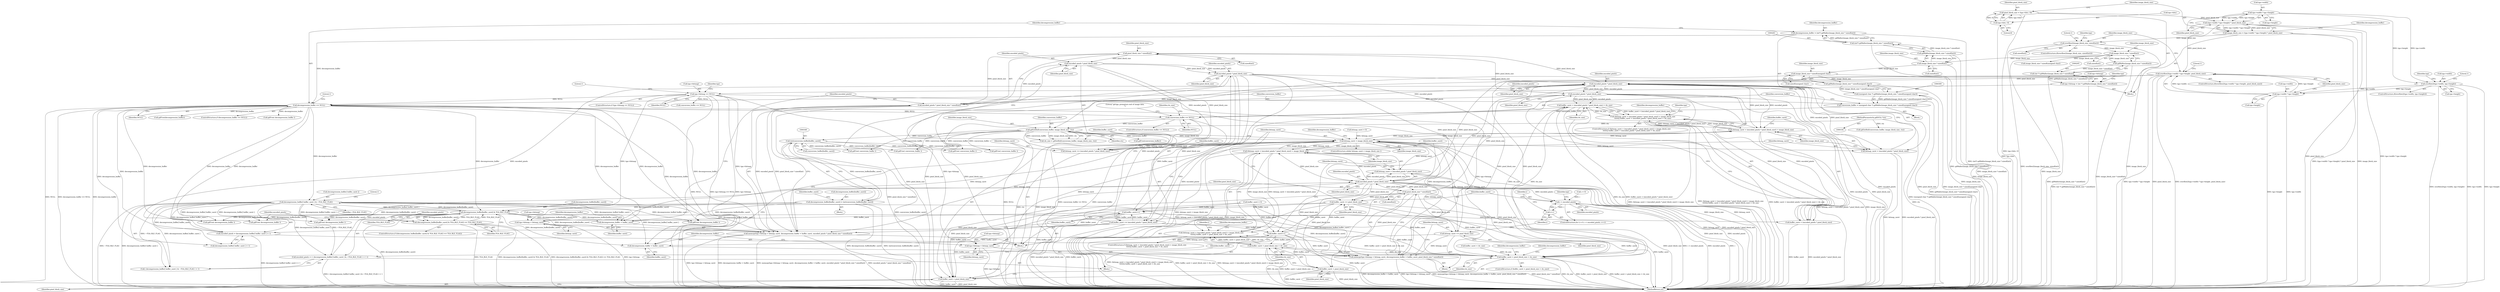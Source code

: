 digraph "0_libgd_58b6dde319c301b0eae27d12e2a659e067d80558@API" {
"1000494" [label="(Call,pixel_block_size * sizeof(int))"];
"1000471" [label="(Call,encoded_pixels * pixel_block_size)"];
"1000464" [label="(Call,encoded_pixels * pixel_block_size)"];
"1000450" [label="(Call,encoded_pixels = decompression_buffer[ buffer_caret ] + 1)"];
"1000290" [label="(Call,decompression_buffer == NULL)"];
"1000280" [label="(Call,decompression_buffer = (int*) gdMalloc(image_block_size * sizeof(int)))"];
"1000282" [label="(Call,(int*) gdMalloc(image_block_size * sizeof(int)))"];
"1000284" [label="(Call,gdMalloc(image_block_size * sizeof(int)))"];
"1000285" [label="(Call,image_block_size * sizeof(int))"];
"1000207" [label="(Call,image_block_size * sizeof(int))"];
"1000177" [label="(Call,overflow2(image_block_size, sizeof(int)))"];
"1000117" [label="(Call,image_block_size = (tga->width * tga->height) * pixel_block_size)"];
"1000119" [label="(Call,(tga->width * tga->height) * pixel_block_size)"];
"1000120" [label="(Call,tga->width * tga->height)"];
"1000109" [label="(Call,pixel_block_size = (tga->bits / 8))"];
"1000111" [label="(Call,tga->bits / 8)"];
"1000212" [label="(Call,tga->bitmap == NULL)"];
"1000200" [label="(Call,tga->bitmap = (int *) gdMalloc(image_block_size * sizeof(int)))"];
"1000204" [label="(Call,(int *) gdMalloc(image_block_size * sizeof(int)))"];
"1000206" [label="(Call,gdMalloc(image_block_size * sizeof(int)))"];
"1000389" [label="(Call,decompression_buffer[ buffer_caret ] & ~TGA_RLE_FLAG)"];
"1000379" [label="(Call,decompression_buffer[buffer_caret] & TGA_RLE_FLAG)"];
"1000344" [label="(Call,decompression_buffer[buffer_caret] = (int)conversion_buffer[buffer_caret])"];
"1000348" [label="(Call,(int)conversion_buffer[buffer_caret])"];
"1000320" [label="(Call,gdGetBuf(conversion_buffer, image_block_size, ctx))"];
"1000307" [label="(Call,conversion_buffer == NULL)"];
"1000297" [label="(Call,conversion_buffer = (unsigned char *) gdMalloc(image_block_size * sizeof(unsigned char)))"];
"1000299" [label="(Call,(unsigned char *) gdMalloc(image_block_size * sizeof(unsigned char)))"];
"1000301" [label="(Call,gdMalloc(image_block_size * sizeof(unsigned char)))"];
"1000302" [label="(Call,image_block_size * sizeof(unsigned char))"];
"1000105" [label="(MethodParameterIn,gdIOCtx *ctx)"];
"1000378" [label="(Call,(decompression_buffer[buffer_caret] & TGA_RLE_FLAG) == TGA_RLE_FLAG)"];
"1000505" [label="(Call,encoded_pixels * pixel_block_size)"];
"1000500" [label="(Call,encoded_pixels * pixel_block_size)"];
"1000492" [label="(Call,encoded_pixels * pixel_block_size * sizeof(int))"];
"1000494" [label="(Call,pixel_block_size * sizeof(int))"];
"1000163" [label="(Call,overflow2(tga->width * tga->height, pixel_block_size))"];
"1000164" [label="(Call,tga->width * tga->height)"];
"1000151" [label="(Call,overflow2(tga->width, tga->height))"];
"1000402" [label="(Call,encoded_pixels * pixel_block_size)"];
"1000386" [label="(Call,encoded_pixels = ( ( decompression_buffer[ buffer_caret ] & ~TGA_RLE_FLAG ) + 1 ))"];
"1000438" [label="(Call,pixel_block_size * sizeof(int))"];
"1000483" [label="(Call,memcpy(tga->bitmap + bitmap_caret, decompression_buffer + buffer_caret, encoded_pixels * pixel_block_size * sizeof(int)))"];
"1000498" [label="(Call,bitmap_caret += (encoded_pixels * pixel_block_size))"];
"1000359" [label="(Call,bitmap_caret < image_block_size)"];
"1000399" [label="(Call,(bitmap_caret + (encoded_pixels * pixel_block_size)) > image_block_size)"];
"1000398" [label="(Call,(bitmap_caret + (encoded_pixels * pixel_block_size)) > image_block_size\n\t\t\t\t\t\t|| buffer_caret + pixel_block_size > rle_size)"];
"1000400" [label="(Call,bitmap_caret + (encoded_pixels * pixel_block_size))"];
"1000429" [label="(Call,memcpy(tga->bitmap + bitmap_caret, decompression_buffer + buffer_caret, pixel_block_size * sizeof(int)))"];
"1000430" [label="(Call,tga->bitmap + bitmap_caret)"];
"1000442" [label="(Call,bitmap_caret += pixel_block_size)"];
"1000461" [label="(Call,(bitmap_caret + (encoded_pixels * pixel_block_size)) > image_block_size)"];
"1000460" [label="(Call,(bitmap_caret + (encoded_pixels * pixel_block_size)) > image_block_size\n\t\t\t\t\t\t|| buffer_caret + (encoded_pixels * pixel_block_size) > rle_size)"];
"1000462" [label="(Call,bitmap_caret + (encoded_pixels * pixel_block_size))"];
"1000484" [label="(Call,tga->bitmap + bitmap_caret)"];
"1000364" [label="(Call,buffer_caret + pixel_block_size > rle_size)"];
"1000406" [label="(Call,buffer_caret + pixel_block_size > rle_size)"];
"1000468" [label="(Call,buffer_caret + (encoded_pixels * pixel_block_size) > rle_size)"];
"1000365" [label="(Call,buffer_caret + pixel_block_size)"];
"1000407" [label="(Call,buffer_caret + pixel_block_size)"];
"1000423" [label="(Call,i < encoded_pixels)"];
"1000426" [label="(Call,i++)"];
"1000445" [label="(Call,buffer_caret += pixel_block_size)"];
"1000395" [label="(Call,buffer_caret++)"];
"1000435" [label="(Call,decompression_buffer + buffer_caret)"];
"1000457" [label="(Call,buffer_caret++)"];
"1000469" [label="(Call,buffer_caret + (encoded_pixels * pixel_block_size))"];
"1000489" [label="(Call,decompression_buffer + buffer_caret)"];
"1000503" [label="(Call,buffer_caret += (encoded_pixels * pixel_block_size))"];
"1000432" [label="(Identifier,tga)"];
"1000120" [label="(Call,tga->width * tga->height)"];
"1000490" [label="(Identifier,decompression_buffer)"];
"1000419" [label="(ControlStructure,for (i = 0; i < encoded_pixels; i++))"];
"1000307" [label="(Call,conversion_buffer == NULL)"];
"1000171" [label="(Identifier,pixel_block_size)"];
"1000141" [label="(Call,bitmap_caret = 0)"];
"1000365" [label="(Call,buffer_caret + pixel_block_size)"];
"1000162" [label="(ControlStructure,if(overflow2(tga->width * tga->height, pixel_block_size)))"];
"1000491" [label="(Identifier,buffer_caret)"];
"1000287" [label="(Call,sizeof(int))"];
"1000387" [label="(Identifier,encoded_pixels)"];
"1000401" [label="(Identifier,bitmap_caret)"];
"1000184" [label="(Literal,1)"];
"1000165" [label="(Call,tga->width)"];
"1000400" [label="(Call,bitmap_caret + (encoded_pixels * pixel_block_size))"];
"1000440" [label="(Call,sizeof(int))"];
"1000152" [label="(Call,tga->width)"];
"1000302" [label="(Call,image_block_size * sizeof(unsigned char))"];
"1000355" [label="(Call,buffer_caret = 0)"];
"1000212" [label="(Call,tga->bitmap == NULL)"];
"1000406" [label="(Call,buffer_caret + pixel_block_size > rle_size)"];
"1000296" [label="(Literal,1)"];
"1000431" [label="(Call,tga->bitmap)"];
"1000507" [label="(Identifier,pixel_block_size)"];
"1000461" [label="(Call,(bitmap_caret + (encoded_pixels * pixel_block_size)) > image_block_size)"];
"1000390" [label="(Call,decompression_buffer[ buffer_caret ])"];
"1000377" [label="(ControlStructure,if ((decompression_buffer[buffer_caret] & TGA_RLE_FLAG) == TGA_RLE_FLAG))"];
"1000499" [label="(Identifier,bitmap_caret)"];
"1000297" [label="(Call,conversion_buffer = (unsigned char *) gdMalloc(image_block_size * sizeof(unsigned char)))"];
"1000477" [label="(Identifier,decompression_buffer)"];
"1000200" [label="(Call,tga->bitmap = (int *) gdMalloc(image_block_size * sizeof(int)))"];
"1000301" [label="(Call,gdMalloc(image_block_size * sizeof(unsigned char)))"];
"1000486" [label="(Identifier,tga)"];
"1000354" [label="(Identifier,buffer_caret)"];
"1000405" [label="(Identifier,image_block_size)"];
"1000434" [label="(Identifier,bitmap_caret)"];
"1000471" [label="(Call,encoded_pixels * pixel_block_size)"];
"1000321" [label="(Identifier,conversion_buffer)"];
"1000348" [label="(Call,(int)conversion_buffer[buffer_caret])"];
"1000427" [label="(Identifier,i)"];
"1000281" [label="(Identifier,decompression_buffer)"];
"1000117" [label="(Call,image_block_size = (tga->width * tga->height) * pixel_block_size)"];
"1000320" [label="(Call,gdGetBuf(conversion_buffer, image_block_size, ctx))"];
"1000168" [label="(Call,tga->height)"];
"1000413" [label="(Identifier,decompression_buffer)"];
"1000409" [label="(Identifier,pixel_block_size)"];
"1000508" [label="(Call,gdFree( decompression_buffer ))"];
"1000204" [label="(Call,(int *) gdMalloc(image_block_size * sizeof(int)))"];
"1000361" [label="(Identifier,image_block_size)"];
"1000124" [label="(Call,tga->height)"];
"1000372" [label="(Call,gdFree( conversion_buffer ))"];
"1000318" [label="(Call,rle_size = gdGetBuf(conversion_buffer, image_block_size, ctx))"];
"1000452" [label="(Call,decompression_buffer[ buffer_caret ] + 1)"];
"1000214" [label="(Identifier,tga)"];
"1000176" [label="(ControlStructure,if(overflow2(image_block_size, sizeof(int))))"];
"1000478" [label="(Call,gdFree( conversion_buffer ))"];
"1000435" [label="(Call,decompression_buffer + buffer_caret)"];
"1000450" [label="(Call,encoded_pixels = decompression_buffer[ buffer_caret ] + 1)"];
"1000213" [label="(Call,tga->bitmap)"];
"1000449" [label="(Block,)"];
"1000323" [label="(Identifier,ctx)"];
"1000414" [label="(Call,gdFree( conversion_buffer ))"];
"1000306" [label="(ControlStructure,if (conversion_buffer == NULL))"];
"1000224" [label="(Block,)"];
"1000127" [label="(Identifier,pixel_block_size)"];
"1000474" [label="(Identifier,rle_size)"];
"1000380" [label="(Call,decompression_buffer[buffer_caret])"];
"1000175" [label="(Literal,1)"];
"1000408" [label="(Identifier,buffer_caret)"];
"1000178" [label="(Identifier,image_block_size)"];
"1000304" [label="(Call,sizeof(unsigned char))"];
"1000292" [label="(Identifier,NULL)"];
"1000284" [label="(Call,gdMalloc(image_block_size * sizeof(int)))"];
"1000402" [label="(Call,encoded_pixels * pixel_block_size)"];
"1000464" [label="(Call,encoded_pixels * pixel_block_size)"];
"1000161" [label="(Literal,1)"];
"1000485" [label="(Call,tga->bitmap)"];
"1000371" [label="(Identifier,decompression_buffer)"];
"1000360" [label="(Identifier,bitmap_caret)"];
"1000115" [label="(Literal,8)"];
"1000367" [label="(Identifier,pixel_block_size)"];
"1000331" [label="(Call,gdFree(decompression_buffer))"];
"1000286" [label="(Identifier,image_block_size)"];
"1000496" [label="(Call,sizeof(int))"];
"1000166" [label="(Identifier,tga)"];
"1000359" [label="(Call,bitmap_caret < image_block_size)"];
"1000384" [label="(Identifier,TGA_RLE_FLAG)"];
"1000498" [label="(Call,bitmap_caret += (encoded_pixels * pixel_block_size))"];
"1000473" [label="(Identifier,pixel_block_size)"];
"1000222" [label="(Identifier,tga)"];
"1000437" [label="(Identifier,buffer_caret)"];
"1000299" [label="(Call,(unsigned char *) gdMalloc(image_block_size * sizeof(unsigned char)))"];
"1000470" [label="(Identifier,buffer_caret)"];
"1000428" [label="(Block,)"];
"1000322" [label="(Identifier,image_block_size)"];
"1000385" [label="(Block,)"];
"1000386" [label="(Call,encoded_pixels = ( ( decompression_buffer[ buffer_caret ] & ~TGA_RLE_FLAG ) + 1 ))"];
"1000505" [label="(Call,encoded_pixels * pixel_block_size)"];
"1000236" [label="(Call,conversion_buffer == NULL)"];
"1000515" [label="(MethodReturn,int)"];
"1000280" [label="(Call,decompression_buffer = (int*) gdMalloc(image_block_size * sizeof(int)))"];
"1000290" [label="(Call,decompression_buffer == NULL)"];
"1000502" [label="(Identifier,pixel_block_size)"];
"1000425" [label="(Identifier,encoded_pixels)"];
"1000423" [label="(Call,i < encoded_pixels)"];
"1000309" [label="(Identifier,NULL)"];
"1000489" [label="(Call,decompression_buffer + buffer_caret)"];
"1000399" [label="(Call,(bitmap_caret + (encoded_pixels * pixel_block_size)) > image_block_size)"];
"1000150" [label="(ControlStructure,if(overflow2(tga->width, tga->height)))"];
"1000488" [label="(Identifier,bitmap_caret)"];
"1000447" [label="(Identifier,pixel_block_size)"];
"1000109" [label="(Call,pixel_block_size = (tga->bits / 8))"];
"1000472" [label="(Identifier,encoded_pixels)"];
"1000476" [label="(Call,gdFree( decompression_buffer ))"];
"1000458" [label="(Identifier,buffer_caret)"];
"1000389" [label="(Call,decompression_buffer[ buffer_caret ] & ~TGA_RLE_FLAG)"];
"1000421" [label="(Identifier,i)"];
"1000289" [label="(ControlStructure,if (decompression_buffer == NULL))"];
"1000436" [label="(Identifier,decompression_buffer)"];
"1000151" [label="(Call,overflow2(tga->width, tga->height))"];
"1000460" [label="(Call,(bitmap_caret + (encoded_pixels * pixel_block_size)) > image_block_size\n\t\t\t\t\t\t|| buffer_caret + (encoded_pixels * pixel_block_size) > rle_size)"];
"1000430" [label="(Call,tga->bitmap + bitmap_caret)"];
"1000504" [label="(Identifier,buffer_caret)"];
"1000394" [label="(Literal,1)"];
"1000303" [label="(Identifier,image_block_size)"];
"1000466" [label="(Identifier,pixel_block_size)"];
"1000219" [label="(Literal,1)"];
"1000451" [label="(Identifier,encoded_pixels)"];
"1000443" [label="(Identifier,bitmap_caret)"];
"1000164" [label="(Call,tga->width * tga->height)"];
"1000446" [label="(Identifier,buffer_caret)"];
"1000370" [label="(Call,gdFree( decompression_buffer ))"];
"1000383" [label="(Identifier,TGA_RLE_FLAG)"];
"1000509" [label="(Identifier,decompression_buffer)"];
"1000364" [label="(Call,buffer_caret + pixel_block_size > rle_size)"];
"1000340" [label="(Call,buffer_caret < rle_size)"];
"1000412" [label="(Call,gdFree( decompression_buffer ))"];
"1000492" [label="(Call,encoded_pixels * pixel_block_size * sizeof(int))"];
"1000177" [label="(Call,overflow2(image_block_size, sizeof(int)))"];
"1000231" [label="(Call,image_block_size * sizeof(unsigned char))"];
"1000112" [label="(Call,tga->bits)"];
"1000438" [label="(Call,pixel_block_size * sizeof(int))"];
"1000510" [label="(Call,gdFree( conversion_buffer ))"];
"1000105" [label="(MethodParameterIn,gdIOCtx *ctx)"];
"1000424" [label="(Identifier,i)"];
"1000343" [label="(Block,)"];
"1000245" [label="(Call,gdGetBuf(conversion_buffer, image_block_size, ctx))"];
"1000493" [label="(Identifier,encoded_pixels)"];
"1000429" [label="(Call,memcpy(tga->bitmap + bitmap_caret, decompression_buffer + buffer_caret, pixel_block_size * sizeof(int)))"];
"1000444" [label="(Identifier,pixel_block_size)"];
"1000363" [label="(ControlStructure,if (buffer_caret + pixel_block_size > rle_size))"];
"1000457" [label="(Call,buffer_caret++)"];
"1000397" [label="(ControlStructure,if ((bitmap_caret + (encoded_pixels * pixel_block_size)) > image_block_size\n\t\t\t\t\t\t|| buffer_caret + pixel_block_size > rle_size))"];
"1000469" [label="(Call,buffer_caret + (encoded_pixels * pixel_block_size))"];
"1000398" [label="(Call,(bitmap_caret + (encoded_pixels * pixel_block_size)) > image_block_size\n\t\t\t\t\t\t|| buffer_caret + pixel_block_size > rle_size)"];
"1000179" [label="(Call,sizeof(int))"];
"1000298" [label="(Identifier,conversion_buffer)"];
"1000368" [label="(Identifier,rle_size)"];
"1000111" [label="(Call,tga->bits / 8)"];
"1000209" [label="(Call,sizeof(int))"];
"1000439" [label="(Identifier,pixel_block_size)"];
"1000445" [label="(Call,buffer_caret += pixel_block_size)"];
"1000381" [label="(Identifier,decompression_buffer)"];
"1000206" [label="(Call,gdMalloc(image_block_size * sizeof(int)))"];
"1000459" [label="(ControlStructure,if ((bitmap_caret + (encoded_pixels * pixel_block_size)) > image_block_size\n\t\t\t\t\t\t|| buffer_caret + (encoded_pixels * pixel_block_size) > rle_size))"];
"1000285" [label="(Call,image_block_size * sizeof(int))"];
"1000207" [label="(Call,image_block_size * sizeof(int))"];
"1000130" [label="(Identifier,decompression_buffer)"];
"1000312" [label="(Literal,\"gd-tga: premature end of image data\n\")"];
"1000465" [label="(Identifier,encoded_pixels)"];
"1000403" [label="(Identifier,encoded_pixels)"];
"1000404" [label="(Identifier,pixel_block_size)"];
"1000308" [label="(Identifier,conversion_buffer)"];
"1000121" [label="(Call,tga->width)"];
"1000211" [label="(ControlStructure,if (tga->bitmap == NULL))"];
"1000201" [label="(Call,tga->bitmap)"];
"1000467" [label="(Identifier,image_block_size)"];
"1000291" [label="(Identifier,decompression_buffer)"];
"1000494" [label="(Call,pixel_block_size * sizeof(int))"];
"1000500" [label="(Call,encoded_pixels * pixel_block_size)"];
"1000483" [label="(Call,memcpy(tga->bitmap + bitmap_caret, decompression_buffer + buffer_caret, encoded_pixels * pixel_block_size * sizeof(int)))"];
"1000462" [label="(Call,bitmap_caret + (encoded_pixels * pixel_block_size))"];
"1000208" [label="(Identifier,image_block_size)"];
"1000329" [label="(Call,gdFree(conversion_buffer))"];
"1000189" [label="(Identifier,tga)"];
"1000442" [label="(Call,bitmap_caret += pixel_block_size)"];
"1000118" [label="(Identifier,image_block_size)"];
"1000119" [label="(Call,(tga->width * tga->height) * pixel_block_size)"];
"1000393" [label="(Identifier,~TGA_RLE_FLAG)"];
"1000506" [label="(Identifier,encoded_pixels)"];
"1000396" [label="(Identifier,buffer_caret)"];
"1000282" [label="(Call,(int*) gdMalloc(image_block_size * sizeof(int)))"];
"1000410" [label="(Identifier,rle_size)"];
"1000216" [label="(Identifier,NULL)"];
"1000388" [label="(Call,( decompression_buffer[ buffer_caret ] & ~TGA_RLE_FLAG ) + 1)"];
"1000358" [label="(ControlStructure,while( bitmap_caret < image_block_size ))"];
"1000395" [label="(Call,buffer_caret++)"];
"1000163" [label="(Call,overflow2(tga->width * tga->height, pixel_block_size))"];
"1000107" [label="(Block,)"];
"1000313" [label="(Call,gdFree( decompression_buffer ))"];
"1000407" [label="(Call,buffer_caret + pixel_block_size)"];
"1000463" [label="(Identifier,bitmap_caret)"];
"1000350" [label="(Call,conversion_buffer[buffer_caret])"];
"1000503" [label="(Call,buffer_caret += (encoded_pixels * pixel_block_size))"];
"1000379" [label="(Call,decompression_buffer[buffer_caret] & TGA_RLE_FLAG)"];
"1000484" [label="(Call,tga->bitmap + bitmap_caret)"];
"1000378" [label="(Call,(decompression_buffer[buffer_caret] & TGA_RLE_FLAG) == TGA_RLE_FLAG)"];
"1000468" [label="(Call,buffer_caret + (encoded_pixels * pixel_block_size) > rle_size)"];
"1000345" [label="(Call,decompression_buffer[buffer_caret])"];
"1000155" [label="(Call,tga->height)"];
"1000319" [label="(Identifier,rle_size)"];
"1000426" [label="(Call,i++)"];
"1000501" [label="(Identifier,encoded_pixels)"];
"1000344" [label="(Call,decompression_buffer[buffer_caret] = (int)conversion_buffer[buffer_caret])"];
"1000366" [label="(Identifier,buffer_caret)"];
"1000420" [label="(Call,i = 0)"];
"1000495" [label="(Identifier,pixel_block_size)"];
"1000110" [label="(Identifier,pixel_block_size)"];
"1000494" -> "1000492"  [label="AST: "];
"1000494" -> "1000496"  [label="CFG: "];
"1000495" -> "1000494"  [label="AST: "];
"1000496" -> "1000494"  [label="AST: "];
"1000492" -> "1000494"  [label="CFG: "];
"1000494" -> "1000492"  [label="DDG: pixel_block_size"];
"1000471" -> "1000494"  [label="DDG: pixel_block_size"];
"1000464" -> "1000494"  [label="DDG: pixel_block_size"];
"1000494" -> "1000500"  [label="DDG: pixel_block_size"];
"1000471" -> "1000469"  [label="AST: "];
"1000471" -> "1000473"  [label="CFG: "];
"1000472" -> "1000471"  [label="AST: "];
"1000473" -> "1000471"  [label="AST: "];
"1000469" -> "1000471"  [label="CFG: "];
"1000471" -> "1000515"  [label="DDG: encoded_pixels"];
"1000471" -> "1000515"  [label="DDG: pixel_block_size"];
"1000471" -> "1000468"  [label="DDG: encoded_pixels"];
"1000471" -> "1000468"  [label="DDG: pixel_block_size"];
"1000471" -> "1000469"  [label="DDG: encoded_pixels"];
"1000471" -> "1000469"  [label="DDG: pixel_block_size"];
"1000464" -> "1000471"  [label="DDG: encoded_pixels"];
"1000464" -> "1000471"  [label="DDG: pixel_block_size"];
"1000471" -> "1000492"  [label="DDG: encoded_pixels"];
"1000464" -> "1000462"  [label="AST: "];
"1000464" -> "1000466"  [label="CFG: "];
"1000465" -> "1000464"  [label="AST: "];
"1000466" -> "1000464"  [label="AST: "];
"1000462" -> "1000464"  [label="CFG: "];
"1000464" -> "1000515"  [label="DDG: encoded_pixels"];
"1000464" -> "1000515"  [label="DDG: pixel_block_size"];
"1000464" -> "1000461"  [label="DDG: encoded_pixels"];
"1000464" -> "1000461"  [label="DDG: pixel_block_size"];
"1000464" -> "1000462"  [label="DDG: encoded_pixels"];
"1000464" -> "1000462"  [label="DDG: pixel_block_size"];
"1000450" -> "1000464"  [label="DDG: encoded_pixels"];
"1000505" -> "1000464"  [label="DDG: pixel_block_size"];
"1000163" -> "1000464"  [label="DDG: pixel_block_size"];
"1000402" -> "1000464"  [label="DDG: pixel_block_size"];
"1000438" -> "1000464"  [label="DDG: pixel_block_size"];
"1000464" -> "1000492"  [label="DDG: encoded_pixels"];
"1000450" -> "1000449"  [label="AST: "];
"1000450" -> "1000452"  [label="CFG: "];
"1000451" -> "1000450"  [label="AST: "];
"1000452" -> "1000450"  [label="AST: "];
"1000458" -> "1000450"  [label="CFG: "];
"1000450" -> "1000515"  [label="DDG: decompression_buffer[ buffer_caret ] + 1"];
"1000290" -> "1000450"  [label="DDG: decompression_buffer"];
"1000389" -> "1000450"  [label="DDG: decompression_buffer[ buffer_caret ]"];
"1000290" -> "1000289"  [label="AST: "];
"1000290" -> "1000292"  [label="CFG: "];
"1000291" -> "1000290"  [label="AST: "];
"1000292" -> "1000290"  [label="AST: "];
"1000296" -> "1000290"  [label="CFG: "];
"1000298" -> "1000290"  [label="CFG: "];
"1000290" -> "1000515"  [label="DDG: decompression_buffer"];
"1000290" -> "1000515"  [label="DDG: NULL"];
"1000290" -> "1000515"  [label="DDG: decompression_buffer == NULL"];
"1000280" -> "1000290"  [label="DDG: decompression_buffer"];
"1000212" -> "1000290"  [label="DDG: NULL"];
"1000290" -> "1000307"  [label="DDG: NULL"];
"1000290" -> "1000313"  [label="DDG: decompression_buffer"];
"1000290" -> "1000331"  [label="DDG: decompression_buffer"];
"1000290" -> "1000370"  [label="DDG: decompression_buffer"];
"1000290" -> "1000379"  [label="DDG: decompression_buffer"];
"1000290" -> "1000389"  [label="DDG: decompression_buffer"];
"1000290" -> "1000412"  [label="DDG: decompression_buffer"];
"1000290" -> "1000429"  [label="DDG: decompression_buffer"];
"1000290" -> "1000435"  [label="DDG: decompression_buffer"];
"1000290" -> "1000452"  [label="DDG: decompression_buffer"];
"1000290" -> "1000476"  [label="DDG: decompression_buffer"];
"1000290" -> "1000483"  [label="DDG: decompression_buffer"];
"1000290" -> "1000489"  [label="DDG: decompression_buffer"];
"1000290" -> "1000508"  [label="DDG: decompression_buffer"];
"1000280" -> "1000224"  [label="AST: "];
"1000280" -> "1000282"  [label="CFG: "];
"1000281" -> "1000280"  [label="AST: "];
"1000282" -> "1000280"  [label="AST: "];
"1000291" -> "1000280"  [label="CFG: "];
"1000280" -> "1000515"  [label="DDG: (int*) gdMalloc(image_block_size * sizeof(int))"];
"1000282" -> "1000280"  [label="DDG: gdMalloc(image_block_size * sizeof(int))"];
"1000282" -> "1000284"  [label="CFG: "];
"1000283" -> "1000282"  [label="AST: "];
"1000284" -> "1000282"  [label="AST: "];
"1000282" -> "1000515"  [label="DDG: gdMalloc(image_block_size * sizeof(int))"];
"1000284" -> "1000282"  [label="DDG: image_block_size * sizeof(int)"];
"1000284" -> "1000285"  [label="CFG: "];
"1000285" -> "1000284"  [label="AST: "];
"1000284" -> "1000515"  [label="DDG: image_block_size * sizeof(int)"];
"1000285" -> "1000284"  [label="DDG: image_block_size"];
"1000285" -> "1000287"  [label="CFG: "];
"1000286" -> "1000285"  [label="AST: "];
"1000287" -> "1000285"  [label="AST: "];
"1000285" -> "1000515"  [label="DDG: image_block_size"];
"1000207" -> "1000285"  [label="DDG: image_block_size"];
"1000285" -> "1000302"  [label="DDG: image_block_size"];
"1000207" -> "1000206"  [label="AST: "];
"1000207" -> "1000209"  [label="CFG: "];
"1000208" -> "1000207"  [label="AST: "];
"1000209" -> "1000207"  [label="AST: "];
"1000206" -> "1000207"  [label="CFG: "];
"1000207" -> "1000515"  [label="DDG: image_block_size"];
"1000207" -> "1000206"  [label="DDG: image_block_size"];
"1000177" -> "1000207"  [label="DDG: image_block_size"];
"1000207" -> "1000231"  [label="DDG: image_block_size"];
"1000177" -> "1000176"  [label="AST: "];
"1000177" -> "1000179"  [label="CFG: "];
"1000178" -> "1000177"  [label="AST: "];
"1000179" -> "1000177"  [label="AST: "];
"1000184" -> "1000177"  [label="CFG: "];
"1000189" -> "1000177"  [label="CFG: "];
"1000177" -> "1000515"  [label="DDG: image_block_size"];
"1000177" -> "1000515"  [label="DDG: overflow2(image_block_size, sizeof(int))"];
"1000117" -> "1000177"  [label="DDG: image_block_size"];
"1000117" -> "1000107"  [label="AST: "];
"1000117" -> "1000119"  [label="CFG: "];
"1000118" -> "1000117"  [label="AST: "];
"1000119" -> "1000117"  [label="AST: "];
"1000130" -> "1000117"  [label="CFG: "];
"1000117" -> "1000515"  [label="DDG: image_block_size"];
"1000117" -> "1000515"  [label="DDG: (tga->width * tga->height) * pixel_block_size"];
"1000119" -> "1000117"  [label="DDG: tga->width * tga->height"];
"1000119" -> "1000117"  [label="DDG: pixel_block_size"];
"1000119" -> "1000127"  [label="CFG: "];
"1000120" -> "1000119"  [label="AST: "];
"1000127" -> "1000119"  [label="AST: "];
"1000119" -> "1000515"  [label="DDG: pixel_block_size"];
"1000119" -> "1000515"  [label="DDG: tga->width * tga->height"];
"1000120" -> "1000119"  [label="DDG: tga->width"];
"1000120" -> "1000119"  [label="DDG: tga->height"];
"1000109" -> "1000119"  [label="DDG: pixel_block_size"];
"1000119" -> "1000163"  [label="DDG: pixel_block_size"];
"1000120" -> "1000124"  [label="CFG: "];
"1000121" -> "1000120"  [label="AST: "];
"1000124" -> "1000120"  [label="AST: "];
"1000127" -> "1000120"  [label="CFG: "];
"1000120" -> "1000151"  [label="DDG: tga->width"];
"1000120" -> "1000151"  [label="DDG: tga->height"];
"1000109" -> "1000107"  [label="AST: "];
"1000109" -> "1000111"  [label="CFG: "];
"1000110" -> "1000109"  [label="AST: "];
"1000111" -> "1000109"  [label="AST: "];
"1000118" -> "1000109"  [label="CFG: "];
"1000109" -> "1000515"  [label="DDG: tga->bits / 8"];
"1000111" -> "1000109"  [label="DDG: tga->bits"];
"1000111" -> "1000109"  [label="DDG: 8"];
"1000111" -> "1000115"  [label="CFG: "];
"1000112" -> "1000111"  [label="AST: "];
"1000115" -> "1000111"  [label="AST: "];
"1000111" -> "1000515"  [label="DDG: tga->bits"];
"1000212" -> "1000211"  [label="AST: "];
"1000212" -> "1000216"  [label="CFG: "];
"1000213" -> "1000212"  [label="AST: "];
"1000216" -> "1000212"  [label="AST: "];
"1000219" -> "1000212"  [label="CFG: "];
"1000222" -> "1000212"  [label="CFG: "];
"1000212" -> "1000515"  [label="DDG: NULL"];
"1000212" -> "1000515"  [label="DDG: tga->bitmap == NULL"];
"1000212" -> "1000515"  [label="DDG: tga->bitmap"];
"1000200" -> "1000212"  [label="DDG: tga->bitmap"];
"1000212" -> "1000236"  [label="DDG: NULL"];
"1000212" -> "1000429"  [label="DDG: tga->bitmap"];
"1000212" -> "1000430"  [label="DDG: tga->bitmap"];
"1000212" -> "1000483"  [label="DDG: tga->bitmap"];
"1000212" -> "1000484"  [label="DDG: tga->bitmap"];
"1000200" -> "1000107"  [label="AST: "];
"1000200" -> "1000204"  [label="CFG: "];
"1000201" -> "1000200"  [label="AST: "];
"1000204" -> "1000200"  [label="AST: "];
"1000214" -> "1000200"  [label="CFG: "];
"1000200" -> "1000515"  [label="DDG: (int *) gdMalloc(image_block_size * sizeof(int))"];
"1000204" -> "1000200"  [label="DDG: gdMalloc(image_block_size * sizeof(int))"];
"1000204" -> "1000206"  [label="CFG: "];
"1000205" -> "1000204"  [label="AST: "];
"1000206" -> "1000204"  [label="AST: "];
"1000204" -> "1000515"  [label="DDG: gdMalloc(image_block_size * sizeof(int))"];
"1000206" -> "1000204"  [label="DDG: image_block_size * sizeof(int)"];
"1000206" -> "1000515"  [label="DDG: image_block_size * sizeof(int)"];
"1000389" -> "1000388"  [label="AST: "];
"1000389" -> "1000393"  [label="CFG: "];
"1000390" -> "1000389"  [label="AST: "];
"1000393" -> "1000389"  [label="AST: "];
"1000394" -> "1000389"  [label="CFG: "];
"1000389" -> "1000515"  [label="DDG: ~TGA_RLE_FLAG"];
"1000389" -> "1000515"  [label="DDG: decompression_buffer[ buffer_caret ]"];
"1000389" -> "1000370"  [label="DDG: decompression_buffer[ buffer_caret ]"];
"1000389" -> "1000379"  [label="DDG: decompression_buffer[ buffer_caret ]"];
"1000389" -> "1000386"  [label="DDG: decompression_buffer[ buffer_caret ]"];
"1000389" -> "1000386"  [label="DDG: ~TGA_RLE_FLAG"];
"1000389" -> "1000388"  [label="DDG: decompression_buffer[ buffer_caret ]"];
"1000389" -> "1000388"  [label="DDG: ~TGA_RLE_FLAG"];
"1000379" -> "1000389"  [label="DDG: decompression_buffer[buffer_caret]"];
"1000389" -> "1000412"  [label="DDG: decompression_buffer[ buffer_caret ]"];
"1000389" -> "1000429"  [label="DDG: decompression_buffer[ buffer_caret ]"];
"1000389" -> "1000435"  [label="DDG: decompression_buffer[ buffer_caret ]"];
"1000389" -> "1000452"  [label="DDG: decompression_buffer[ buffer_caret ]"];
"1000389" -> "1000476"  [label="DDG: decompression_buffer[ buffer_caret ]"];
"1000389" -> "1000483"  [label="DDG: decompression_buffer[ buffer_caret ]"];
"1000389" -> "1000489"  [label="DDG: decompression_buffer[ buffer_caret ]"];
"1000389" -> "1000508"  [label="DDG: decompression_buffer[ buffer_caret ]"];
"1000379" -> "1000378"  [label="AST: "];
"1000379" -> "1000383"  [label="CFG: "];
"1000380" -> "1000379"  [label="AST: "];
"1000383" -> "1000379"  [label="AST: "];
"1000384" -> "1000379"  [label="CFG: "];
"1000379" -> "1000515"  [label="DDG: decompression_buffer[buffer_caret]"];
"1000379" -> "1000370"  [label="DDG: decompression_buffer[buffer_caret]"];
"1000379" -> "1000378"  [label="DDG: decompression_buffer[buffer_caret]"];
"1000379" -> "1000378"  [label="DDG: TGA_RLE_FLAG"];
"1000344" -> "1000379"  [label="DDG: decompression_buffer[buffer_caret]"];
"1000378" -> "1000379"  [label="DDG: TGA_RLE_FLAG"];
"1000379" -> "1000412"  [label="DDG: decompression_buffer[buffer_caret]"];
"1000379" -> "1000429"  [label="DDG: decompression_buffer[buffer_caret]"];
"1000379" -> "1000435"  [label="DDG: decompression_buffer[buffer_caret]"];
"1000379" -> "1000476"  [label="DDG: decompression_buffer[buffer_caret]"];
"1000379" -> "1000483"  [label="DDG: decompression_buffer[buffer_caret]"];
"1000379" -> "1000489"  [label="DDG: decompression_buffer[buffer_caret]"];
"1000379" -> "1000508"  [label="DDG: decompression_buffer[buffer_caret]"];
"1000344" -> "1000343"  [label="AST: "];
"1000344" -> "1000348"  [label="CFG: "];
"1000345" -> "1000344"  [label="AST: "];
"1000348" -> "1000344"  [label="AST: "];
"1000354" -> "1000344"  [label="CFG: "];
"1000344" -> "1000515"  [label="DDG: (int)conversion_buffer[buffer_caret]"];
"1000344" -> "1000515"  [label="DDG: decompression_buffer[buffer_caret]"];
"1000348" -> "1000344"  [label="DDG: conversion_buffer[buffer_caret]"];
"1000344" -> "1000370"  [label="DDG: decompression_buffer[buffer_caret]"];
"1000344" -> "1000508"  [label="DDG: decompression_buffer[buffer_caret]"];
"1000348" -> "1000350"  [label="CFG: "];
"1000349" -> "1000348"  [label="AST: "];
"1000350" -> "1000348"  [label="AST: "];
"1000348" -> "1000515"  [label="DDG: conversion_buffer[buffer_caret]"];
"1000320" -> "1000348"  [label="DDG: conversion_buffer"];
"1000348" -> "1000372"  [label="DDG: conversion_buffer[buffer_caret]"];
"1000348" -> "1000414"  [label="DDG: conversion_buffer[buffer_caret]"];
"1000348" -> "1000478"  [label="DDG: conversion_buffer[buffer_caret]"];
"1000348" -> "1000510"  [label="DDG: conversion_buffer[buffer_caret]"];
"1000320" -> "1000318"  [label="AST: "];
"1000320" -> "1000323"  [label="CFG: "];
"1000321" -> "1000320"  [label="AST: "];
"1000322" -> "1000320"  [label="AST: "];
"1000323" -> "1000320"  [label="AST: "];
"1000318" -> "1000320"  [label="CFG: "];
"1000320" -> "1000515"  [label="DDG: image_block_size"];
"1000320" -> "1000515"  [label="DDG: ctx"];
"1000320" -> "1000318"  [label="DDG: conversion_buffer"];
"1000320" -> "1000318"  [label="DDG: image_block_size"];
"1000320" -> "1000318"  [label="DDG: ctx"];
"1000307" -> "1000320"  [label="DDG: conversion_buffer"];
"1000302" -> "1000320"  [label="DDG: image_block_size"];
"1000105" -> "1000320"  [label="DDG: ctx"];
"1000320" -> "1000329"  [label="DDG: conversion_buffer"];
"1000320" -> "1000359"  [label="DDG: image_block_size"];
"1000320" -> "1000372"  [label="DDG: conversion_buffer"];
"1000320" -> "1000414"  [label="DDG: conversion_buffer"];
"1000320" -> "1000478"  [label="DDG: conversion_buffer"];
"1000320" -> "1000510"  [label="DDG: conversion_buffer"];
"1000307" -> "1000306"  [label="AST: "];
"1000307" -> "1000309"  [label="CFG: "];
"1000308" -> "1000307"  [label="AST: "];
"1000309" -> "1000307"  [label="AST: "];
"1000312" -> "1000307"  [label="CFG: "];
"1000319" -> "1000307"  [label="CFG: "];
"1000307" -> "1000515"  [label="DDG: NULL"];
"1000307" -> "1000515"  [label="DDG: conversion_buffer == NULL"];
"1000307" -> "1000515"  [label="DDG: conversion_buffer"];
"1000297" -> "1000307"  [label="DDG: conversion_buffer"];
"1000297" -> "1000224"  [label="AST: "];
"1000297" -> "1000299"  [label="CFG: "];
"1000298" -> "1000297"  [label="AST: "];
"1000299" -> "1000297"  [label="AST: "];
"1000308" -> "1000297"  [label="CFG: "];
"1000297" -> "1000515"  [label="DDG: (unsigned char *) gdMalloc(image_block_size * sizeof(unsigned char))"];
"1000299" -> "1000297"  [label="DDG: gdMalloc(image_block_size * sizeof(unsigned char))"];
"1000299" -> "1000301"  [label="CFG: "];
"1000300" -> "1000299"  [label="AST: "];
"1000301" -> "1000299"  [label="AST: "];
"1000299" -> "1000515"  [label="DDG: gdMalloc(image_block_size * sizeof(unsigned char))"];
"1000301" -> "1000299"  [label="DDG: image_block_size * sizeof(unsigned char)"];
"1000301" -> "1000302"  [label="CFG: "];
"1000302" -> "1000301"  [label="AST: "];
"1000301" -> "1000515"  [label="DDG: image_block_size * sizeof(unsigned char)"];
"1000302" -> "1000301"  [label="DDG: image_block_size"];
"1000302" -> "1000304"  [label="CFG: "];
"1000303" -> "1000302"  [label="AST: "];
"1000304" -> "1000302"  [label="AST: "];
"1000302" -> "1000515"  [label="DDG: image_block_size"];
"1000105" -> "1000104"  [label="AST: "];
"1000105" -> "1000515"  [label="DDG: ctx"];
"1000105" -> "1000245"  [label="DDG: ctx"];
"1000378" -> "1000377"  [label="AST: "];
"1000378" -> "1000384"  [label="CFG: "];
"1000384" -> "1000378"  [label="AST: "];
"1000387" -> "1000378"  [label="CFG: "];
"1000451" -> "1000378"  [label="CFG: "];
"1000378" -> "1000515"  [label="DDG: TGA_RLE_FLAG"];
"1000378" -> "1000515"  [label="DDG: decompression_buffer[buffer_caret] & TGA_RLE_FLAG"];
"1000378" -> "1000515"  [label="DDG: (decompression_buffer[buffer_caret] & TGA_RLE_FLAG) == TGA_RLE_FLAG"];
"1000505" -> "1000503"  [label="AST: "];
"1000505" -> "1000507"  [label="CFG: "];
"1000506" -> "1000505"  [label="AST: "];
"1000507" -> "1000505"  [label="AST: "];
"1000503" -> "1000505"  [label="CFG: "];
"1000505" -> "1000515"  [label="DDG: encoded_pixels"];
"1000505" -> "1000515"  [label="DDG: pixel_block_size"];
"1000505" -> "1000364"  [label="DDG: pixel_block_size"];
"1000505" -> "1000365"  [label="DDG: pixel_block_size"];
"1000505" -> "1000402"  [label="DDG: pixel_block_size"];
"1000505" -> "1000503"  [label="DDG: encoded_pixels"];
"1000505" -> "1000503"  [label="DDG: pixel_block_size"];
"1000500" -> "1000505"  [label="DDG: encoded_pixels"];
"1000500" -> "1000505"  [label="DDG: pixel_block_size"];
"1000500" -> "1000498"  [label="AST: "];
"1000500" -> "1000502"  [label="CFG: "];
"1000501" -> "1000500"  [label="AST: "];
"1000502" -> "1000500"  [label="AST: "];
"1000498" -> "1000500"  [label="CFG: "];
"1000500" -> "1000498"  [label="DDG: encoded_pixels"];
"1000500" -> "1000498"  [label="DDG: pixel_block_size"];
"1000492" -> "1000500"  [label="DDG: encoded_pixels"];
"1000492" -> "1000483"  [label="AST: "];
"1000493" -> "1000492"  [label="AST: "];
"1000483" -> "1000492"  [label="CFG: "];
"1000492" -> "1000515"  [label="DDG: pixel_block_size * sizeof(int)"];
"1000492" -> "1000483"  [label="DDG: encoded_pixels"];
"1000492" -> "1000483"  [label="DDG: pixel_block_size * sizeof(int)"];
"1000163" -> "1000162"  [label="AST: "];
"1000163" -> "1000171"  [label="CFG: "];
"1000164" -> "1000163"  [label="AST: "];
"1000171" -> "1000163"  [label="AST: "];
"1000175" -> "1000163"  [label="CFG: "];
"1000178" -> "1000163"  [label="CFG: "];
"1000163" -> "1000515"  [label="DDG: tga->width * tga->height"];
"1000163" -> "1000515"  [label="DDG: pixel_block_size"];
"1000163" -> "1000515"  [label="DDG: overflow2(tga->width * tga->height, pixel_block_size)"];
"1000164" -> "1000163"  [label="DDG: tga->width"];
"1000164" -> "1000163"  [label="DDG: tga->height"];
"1000163" -> "1000364"  [label="DDG: pixel_block_size"];
"1000163" -> "1000365"  [label="DDG: pixel_block_size"];
"1000163" -> "1000402"  [label="DDG: pixel_block_size"];
"1000164" -> "1000168"  [label="CFG: "];
"1000165" -> "1000164"  [label="AST: "];
"1000168" -> "1000164"  [label="AST: "];
"1000171" -> "1000164"  [label="CFG: "];
"1000164" -> "1000515"  [label="DDG: tga->height"];
"1000164" -> "1000515"  [label="DDG: tga->width"];
"1000151" -> "1000164"  [label="DDG: tga->width"];
"1000151" -> "1000164"  [label="DDG: tga->height"];
"1000151" -> "1000150"  [label="AST: "];
"1000151" -> "1000155"  [label="CFG: "];
"1000152" -> "1000151"  [label="AST: "];
"1000155" -> "1000151"  [label="AST: "];
"1000161" -> "1000151"  [label="CFG: "];
"1000166" -> "1000151"  [label="CFG: "];
"1000151" -> "1000515"  [label="DDG: overflow2(tga->width, tga->height)"];
"1000151" -> "1000515"  [label="DDG: tga->width"];
"1000151" -> "1000515"  [label="DDG: tga->height"];
"1000402" -> "1000400"  [label="AST: "];
"1000402" -> "1000404"  [label="CFG: "];
"1000403" -> "1000402"  [label="AST: "];
"1000404" -> "1000402"  [label="AST: "];
"1000400" -> "1000402"  [label="CFG: "];
"1000402" -> "1000515"  [label="DDG: pixel_block_size"];
"1000402" -> "1000515"  [label="DDG: encoded_pixels"];
"1000402" -> "1000364"  [label="DDG: pixel_block_size"];
"1000402" -> "1000365"  [label="DDG: pixel_block_size"];
"1000402" -> "1000399"  [label="DDG: encoded_pixels"];
"1000402" -> "1000399"  [label="DDG: pixel_block_size"];
"1000402" -> "1000400"  [label="DDG: encoded_pixels"];
"1000402" -> "1000400"  [label="DDG: pixel_block_size"];
"1000386" -> "1000402"  [label="DDG: encoded_pixels"];
"1000438" -> "1000402"  [label="DDG: pixel_block_size"];
"1000402" -> "1000406"  [label="DDG: pixel_block_size"];
"1000402" -> "1000407"  [label="DDG: pixel_block_size"];
"1000402" -> "1000423"  [label="DDG: encoded_pixels"];
"1000402" -> "1000438"  [label="DDG: pixel_block_size"];
"1000402" -> "1000445"  [label="DDG: pixel_block_size"];
"1000386" -> "1000385"  [label="AST: "];
"1000386" -> "1000388"  [label="CFG: "];
"1000387" -> "1000386"  [label="AST: "];
"1000388" -> "1000386"  [label="AST: "];
"1000396" -> "1000386"  [label="CFG: "];
"1000386" -> "1000515"  [label="DDG: ( decompression_buffer[ buffer_caret ] & ~TGA_RLE_FLAG ) + 1"];
"1000438" -> "1000429"  [label="AST: "];
"1000438" -> "1000440"  [label="CFG: "];
"1000439" -> "1000438"  [label="AST: "];
"1000440" -> "1000438"  [label="AST: "];
"1000429" -> "1000438"  [label="CFG: "];
"1000438" -> "1000364"  [label="DDG: pixel_block_size"];
"1000438" -> "1000365"  [label="DDG: pixel_block_size"];
"1000438" -> "1000429"  [label="DDG: pixel_block_size"];
"1000438" -> "1000442"  [label="DDG: pixel_block_size"];
"1000438" -> "1000445"  [label="DDG: pixel_block_size"];
"1000483" -> "1000449"  [label="AST: "];
"1000484" -> "1000483"  [label="AST: "];
"1000489" -> "1000483"  [label="AST: "];
"1000499" -> "1000483"  [label="CFG: "];
"1000483" -> "1000515"  [label="DDG: decompression_buffer + buffer_caret"];
"1000483" -> "1000515"  [label="DDG: memcpy(tga->bitmap + bitmap_caret, decompression_buffer + buffer_caret, encoded_pixels * pixel_block_size * sizeof(int))"];
"1000483" -> "1000515"  [label="DDG: encoded_pixels * pixel_block_size * sizeof(int)"];
"1000483" -> "1000515"  [label="DDG: tga->bitmap + bitmap_caret"];
"1000359" -> "1000483"  [label="DDG: bitmap_caret"];
"1000457" -> "1000483"  [label="DDG: buffer_caret"];
"1000498" -> "1000449"  [label="AST: "];
"1000499" -> "1000498"  [label="AST: "];
"1000504" -> "1000498"  [label="CFG: "];
"1000498" -> "1000359"  [label="DDG: bitmap_caret"];
"1000359" -> "1000498"  [label="DDG: bitmap_caret"];
"1000359" -> "1000358"  [label="AST: "];
"1000359" -> "1000361"  [label="CFG: "];
"1000360" -> "1000359"  [label="AST: "];
"1000361" -> "1000359"  [label="AST: "];
"1000366" -> "1000359"  [label="CFG: "];
"1000509" -> "1000359"  [label="CFG: "];
"1000359" -> "1000515"  [label="DDG: image_block_size"];
"1000359" -> "1000515"  [label="DDG: bitmap_caret"];
"1000359" -> "1000515"  [label="DDG: bitmap_caret < image_block_size"];
"1000141" -> "1000359"  [label="DDG: bitmap_caret"];
"1000442" -> "1000359"  [label="DDG: bitmap_caret"];
"1000399" -> "1000359"  [label="DDG: image_block_size"];
"1000461" -> "1000359"  [label="DDG: image_block_size"];
"1000359" -> "1000399"  [label="DDG: bitmap_caret"];
"1000359" -> "1000399"  [label="DDG: image_block_size"];
"1000359" -> "1000400"  [label="DDG: bitmap_caret"];
"1000359" -> "1000429"  [label="DDG: bitmap_caret"];
"1000359" -> "1000430"  [label="DDG: bitmap_caret"];
"1000359" -> "1000442"  [label="DDG: bitmap_caret"];
"1000359" -> "1000461"  [label="DDG: bitmap_caret"];
"1000359" -> "1000461"  [label="DDG: image_block_size"];
"1000359" -> "1000462"  [label="DDG: bitmap_caret"];
"1000359" -> "1000484"  [label="DDG: bitmap_caret"];
"1000399" -> "1000398"  [label="AST: "];
"1000399" -> "1000405"  [label="CFG: "];
"1000400" -> "1000399"  [label="AST: "];
"1000405" -> "1000399"  [label="AST: "];
"1000408" -> "1000399"  [label="CFG: "];
"1000398" -> "1000399"  [label="CFG: "];
"1000399" -> "1000515"  [label="DDG: image_block_size"];
"1000399" -> "1000515"  [label="DDG: bitmap_caret + (encoded_pixels * pixel_block_size)"];
"1000399" -> "1000398"  [label="DDG: bitmap_caret + (encoded_pixels * pixel_block_size)"];
"1000399" -> "1000398"  [label="DDG: image_block_size"];
"1000398" -> "1000397"  [label="AST: "];
"1000398" -> "1000406"  [label="CFG: "];
"1000406" -> "1000398"  [label="AST: "];
"1000413" -> "1000398"  [label="CFG: "];
"1000421" -> "1000398"  [label="CFG: "];
"1000398" -> "1000515"  [label="DDG: (bitmap_caret + (encoded_pixels * pixel_block_size)) > image_block_size\n\t\t\t\t\t\t|| buffer_caret + pixel_block_size > rle_size"];
"1000398" -> "1000515"  [label="DDG: buffer_caret + pixel_block_size > rle_size"];
"1000398" -> "1000515"  [label="DDG: (bitmap_caret + (encoded_pixels * pixel_block_size)) > image_block_size"];
"1000364" -> "1000398"  [label="DDG: buffer_caret + pixel_block_size > rle_size"];
"1000406" -> "1000398"  [label="DDG: buffer_caret + pixel_block_size"];
"1000406" -> "1000398"  [label="DDG: rle_size"];
"1000401" -> "1000400"  [label="AST: "];
"1000405" -> "1000400"  [label="CFG: "];
"1000400" -> "1000515"  [label="DDG: bitmap_caret"];
"1000400" -> "1000515"  [label="DDG: encoded_pixels * pixel_block_size"];
"1000429" -> "1000428"  [label="AST: "];
"1000430" -> "1000429"  [label="AST: "];
"1000435" -> "1000429"  [label="AST: "];
"1000443" -> "1000429"  [label="CFG: "];
"1000429" -> "1000515"  [label="DDG: pixel_block_size * sizeof(int)"];
"1000429" -> "1000515"  [label="DDG: decompression_buffer + buffer_caret"];
"1000429" -> "1000515"  [label="DDG: tga->bitmap + bitmap_caret"];
"1000429" -> "1000515"  [label="DDG: memcpy(tga->bitmap + bitmap_caret, decompression_buffer + buffer_caret, pixel_block_size * sizeof(int))"];
"1000442" -> "1000429"  [label="DDG: bitmap_caret"];
"1000395" -> "1000429"  [label="DDG: buffer_caret"];
"1000430" -> "1000434"  [label="CFG: "];
"1000431" -> "1000430"  [label="AST: "];
"1000434" -> "1000430"  [label="AST: "];
"1000436" -> "1000430"  [label="CFG: "];
"1000430" -> "1000515"  [label="DDG: tga->bitmap"];
"1000442" -> "1000430"  [label="DDG: bitmap_caret"];
"1000442" -> "1000428"  [label="AST: "];
"1000442" -> "1000444"  [label="CFG: "];
"1000443" -> "1000442"  [label="AST: "];
"1000444" -> "1000442"  [label="AST: "];
"1000427" -> "1000442"  [label="CFG: "];
"1000461" -> "1000460"  [label="AST: "];
"1000461" -> "1000467"  [label="CFG: "];
"1000462" -> "1000461"  [label="AST: "];
"1000467" -> "1000461"  [label="AST: "];
"1000470" -> "1000461"  [label="CFG: "];
"1000460" -> "1000461"  [label="CFG: "];
"1000461" -> "1000515"  [label="DDG: image_block_size"];
"1000461" -> "1000515"  [label="DDG: bitmap_caret + (encoded_pixels * pixel_block_size)"];
"1000461" -> "1000460"  [label="DDG: bitmap_caret + (encoded_pixels * pixel_block_size)"];
"1000461" -> "1000460"  [label="DDG: image_block_size"];
"1000460" -> "1000459"  [label="AST: "];
"1000460" -> "1000468"  [label="CFG: "];
"1000468" -> "1000460"  [label="AST: "];
"1000477" -> "1000460"  [label="CFG: "];
"1000486" -> "1000460"  [label="CFG: "];
"1000460" -> "1000515"  [label="DDG: (bitmap_caret + (encoded_pixels * pixel_block_size)) > image_block_size"];
"1000460" -> "1000515"  [label="DDG: (bitmap_caret + (encoded_pixels * pixel_block_size)) > image_block_size\n\t\t\t\t\t\t|| buffer_caret + (encoded_pixels * pixel_block_size) > rle_size"];
"1000460" -> "1000515"  [label="DDG: buffer_caret + (encoded_pixels * pixel_block_size) > rle_size"];
"1000468" -> "1000460"  [label="DDG: buffer_caret + (encoded_pixels * pixel_block_size)"];
"1000468" -> "1000460"  [label="DDG: rle_size"];
"1000463" -> "1000462"  [label="AST: "];
"1000467" -> "1000462"  [label="CFG: "];
"1000462" -> "1000515"  [label="DDG: bitmap_caret"];
"1000462" -> "1000515"  [label="DDG: encoded_pixels * pixel_block_size"];
"1000484" -> "1000488"  [label="CFG: "];
"1000485" -> "1000484"  [label="AST: "];
"1000488" -> "1000484"  [label="AST: "];
"1000490" -> "1000484"  [label="CFG: "];
"1000484" -> "1000515"  [label="DDG: tga->bitmap"];
"1000364" -> "1000363"  [label="AST: "];
"1000364" -> "1000368"  [label="CFG: "];
"1000365" -> "1000364"  [label="AST: "];
"1000368" -> "1000364"  [label="AST: "];
"1000371" -> "1000364"  [label="CFG: "];
"1000381" -> "1000364"  [label="CFG: "];
"1000364" -> "1000515"  [label="DDG: buffer_caret + pixel_block_size"];
"1000364" -> "1000515"  [label="DDG: buffer_caret + pixel_block_size > rle_size"];
"1000364" -> "1000515"  [label="DDG: rle_size"];
"1000355" -> "1000364"  [label="DDG: buffer_caret"];
"1000445" -> "1000364"  [label="DDG: buffer_caret"];
"1000503" -> "1000364"  [label="DDG: buffer_caret"];
"1000468" -> "1000364"  [label="DDG: rle_size"];
"1000340" -> "1000364"  [label="DDG: rle_size"];
"1000406" -> "1000364"  [label="DDG: rle_size"];
"1000364" -> "1000406"  [label="DDG: rle_size"];
"1000364" -> "1000468"  [label="DDG: rle_size"];
"1000406" -> "1000410"  [label="CFG: "];
"1000407" -> "1000406"  [label="AST: "];
"1000410" -> "1000406"  [label="AST: "];
"1000406" -> "1000515"  [label="DDG: buffer_caret + pixel_block_size"];
"1000406" -> "1000515"  [label="DDG: rle_size"];
"1000395" -> "1000406"  [label="DDG: buffer_caret"];
"1000468" -> "1000474"  [label="CFG: "];
"1000469" -> "1000468"  [label="AST: "];
"1000474" -> "1000468"  [label="AST: "];
"1000468" -> "1000515"  [label="DDG: rle_size"];
"1000468" -> "1000515"  [label="DDG: buffer_caret + (encoded_pixels * pixel_block_size)"];
"1000457" -> "1000468"  [label="DDG: buffer_caret"];
"1000365" -> "1000367"  [label="CFG: "];
"1000366" -> "1000365"  [label="AST: "];
"1000367" -> "1000365"  [label="AST: "];
"1000368" -> "1000365"  [label="CFG: "];
"1000365" -> "1000515"  [label="DDG: pixel_block_size"];
"1000365" -> "1000515"  [label="DDG: buffer_caret"];
"1000355" -> "1000365"  [label="DDG: buffer_caret"];
"1000445" -> "1000365"  [label="DDG: buffer_caret"];
"1000503" -> "1000365"  [label="DDG: buffer_caret"];
"1000407" -> "1000409"  [label="CFG: "];
"1000408" -> "1000407"  [label="AST: "];
"1000409" -> "1000407"  [label="AST: "];
"1000410" -> "1000407"  [label="CFG: "];
"1000407" -> "1000515"  [label="DDG: pixel_block_size"];
"1000407" -> "1000515"  [label="DDG: buffer_caret"];
"1000395" -> "1000407"  [label="DDG: buffer_caret"];
"1000423" -> "1000419"  [label="AST: "];
"1000423" -> "1000425"  [label="CFG: "];
"1000424" -> "1000423"  [label="AST: "];
"1000425" -> "1000423"  [label="AST: "];
"1000432" -> "1000423"  [label="CFG: "];
"1000446" -> "1000423"  [label="CFG: "];
"1000423" -> "1000515"  [label="DDG: i < encoded_pixels"];
"1000423" -> "1000515"  [label="DDG: encoded_pixels"];
"1000423" -> "1000515"  [label="DDG: i"];
"1000426" -> "1000423"  [label="DDG: i"];
"1000420" -> "1000423"  [label="DDG: i"];
"1000423" -> "1000426"  [label="DDG: i"];
"1000426" -> "1000419"  [label="AST: "];
"1000426" -> "1000427"  [label="CFG: "];
"1000427" -> "1000426"  [label="AST: "];
"1000424" -> "1000426"  [label="CFG: "];
"1000445" -> "1000385"  [label="AST: "];
"1000445" -> "1000447"  [label="CFG: "];
"1000446" -> "1000445"  [label="AST: "];
"1000447" -> "1000445"  [label="AST: "];
"1000360" -> "1000445"  [label="CFG: "];
"1000445" -> "1000515"  [label="DDG: buffer_caret"];
"1000445" -> "1000515"  [label="DDG: pixel_block_size"];
"1000445" -> "1000395"  [label="DDG: buffer_caret"];
"1000395" -> "1000445"  [label="DDG: buffer_caret"];
"1000445" -> "1000457"  [label="DDG: buffer_caret"];
"1000395" -> "1000385"  [label="AST: "];
"1000395" -> "1000396"  [label="CFG: "];
"1000396" -> "1000395"  [label="AST: "];
"1000401" -> "1000395"  [label="CFG: "];
"1000395" -> "1000515"  [label="DDG: buffer_caret"];
"1000355" -> "1000395"  [label="DDG: buffer_caret"];
"1000503" -> "1000395"  [label="DDG: buffer_caret"];
"1000395" -> "1000435"  [label="DDG: buffer_caret"];
"1000435" -> "1000437"  [label="CFG: "];
"1000436" -> "1000435"  [label="AST: "];
"1000437" -> "1000435"  [label="AST: "];
"1000439" -> "1000435"  [label="CFG: "];
"1000457" -> "1000449"  [label="AST: "];
"1000457" -> "1000458"  [label="CFG: "];
"1000458" -> "1000457"  [label="AST: "];
"1000463" -> "1000457"  [label="CFG: "];
"1000457" -> "1000515"  [label="DDG: buffer_caret"];
"1000355" -> "1000457"  [label="DDG: buffer_caret"];
"1000503" -> "1000457"  [label="DDG: buffer_caret"];
"1000457" -> "1000469"  [label="DDG: buffer_caret"];
"1000457" -> "1000489"  [label="DDG: buffer_caret"];
"1000457" -> "1000503"  [label="DDG: buffer_caret"];
"1000470" -> "1000469"  [label="AST: "];
"1000474" -> "1000469"  [label="CFG: "];
"1000469" -> "1000515"  [label="DDG: encoded_pixels * pixel_block_size"];
"1000469" -> "1000515"  [label="DDG: buffer_caret"];
"1000489" -> "1000491"  [label="CFG: "];
"1000490" -> "1000489"  [label="AST: "];
"1000491" -> "1000489"  [label="AST: "];
"1000493" -> "1000489"  [label="CFG: "];
"1000503" -> "1000449"  [label="AST: "];
"1000504" -> "1000503"  [label="AST: "];
"1000360" -> "1000503"  [label="CFG: "];
"1000503" -> "1000515"  [label="DDG: encoded_pixels * pixel_block_size"];
"1000503" -> "1000515"  [label="DDG: buffer_caret"];
}

